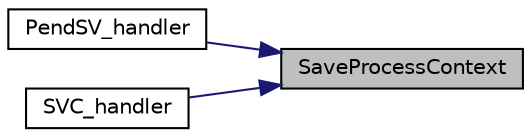 digraph "SaveProcessContext"
{
 // LATEX_PDF_SIZE
  edge [fontname="Helvetica",fontsize="10",labelfontname="Helvetica",labelfontsize="10"];
  node [fontname="Helvetica",fontsize="10",shape=record];
  rankdir="RL";
  Node1 [label="SaveProcessContext",height=0.2,width=0.4,color="black", fillcolor="grey75", style="filled", fontcolor="black",tooltip="Saves the CPU context of the process that was running before."];
  Node1 -> Node2 [dir="back",color="midnightblue",fontsize="10",style="solid",fontname="Helvetica"];
  Node2 [label="PendSV_handler",height=0.2,width=0.4,color="black", fillcolor="white", style="filled",URL="$k__handlers_8c.html#a09568697f50cff9b1db51fe35b24bc0e",tooltip="Pending Supervisor Call trap handler."];
  Node1 -> Node3 [dir="back",color="midnightblue",fontsize="10",style="solid",fontname="Helvetica"];
  Node3 [label="SVC_handler",height=0.2,width=0.4,color="black", fillcolor="white", style="filled",URL="$k__handlers_8c.html#a5703d8fe19774bd873f7d7db5cd60242",tooltip="Supervisor Call trap handler."];
}
